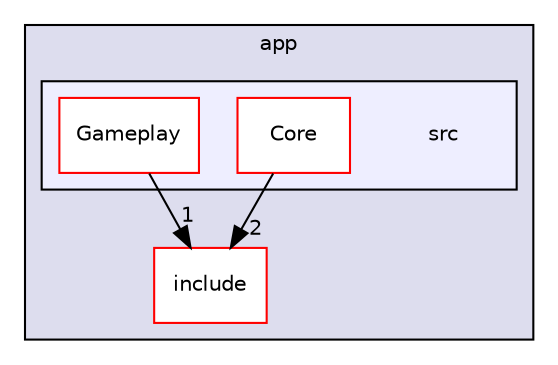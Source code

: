 digraph "src" {
  compound=true
  node [ fontsize="10", fontname="Helvetica"];
  edge [ labelfontsize="10", labelfontname="Helvetica"];
  subgraph clusterdir_d422163b96683743ed3963d4aac17747 {
    graph [ bgcolor="#ddddee", pencolor="black", label="app" fontname="Helvetica", fontsize="10", URL="dir_d422163b96683743ed3963d4aac17747.html"]
  dir_78f5ecd95a37a67589a284a718a0be9c [shape=box label="include" fillcolor="white" style="filled" color="red" URL="dir_78f5ecd95a37a67589a284a718a0be9c.html"];
  subgraph clusterdir_a8f641299cfea9f7461c2df1141b7786 {
    graph [ bgcolor="#eeeeff", pencolor="black", label="" URL="dir_a8f641299cfea9f7461c2df1141b7786.html"];
    dir_a8f641299cfea9f7461c2df1141b7786 [shape=plaintext label="src"];
  dir_f7d4be874a03ffe36f67d0add008229d [shape=box label="Core" fillcolor="white" style="filled" color="red" URL="dir_f7d4be874a03ffe36f67d0add008229d.html"];
  dir_57e9636a7057f513a10ced17b97c9f2a [shape=box label="Gameplay" fillcolor="white" style="filled" color="red" URL="dir_57e9636a7057f513a10ced17b97c9f2a.html"];
  }
  }
  dir_57e9636a7057f513a10ced17b97c9f2a->dir_78f5ecd95a37a67589a284a718a0be9c [headlabel="1", labeldistance=1.5 headhref="dir_000007_000004.html"];
  dir_f7d4be874a03ffe36f67d0add008229d->dir_78f5ecd95a37a67589a284a718a0be9c [headlabel="2", labeldistance=1.5 headhref="dir_000002_000004.html"];
}
